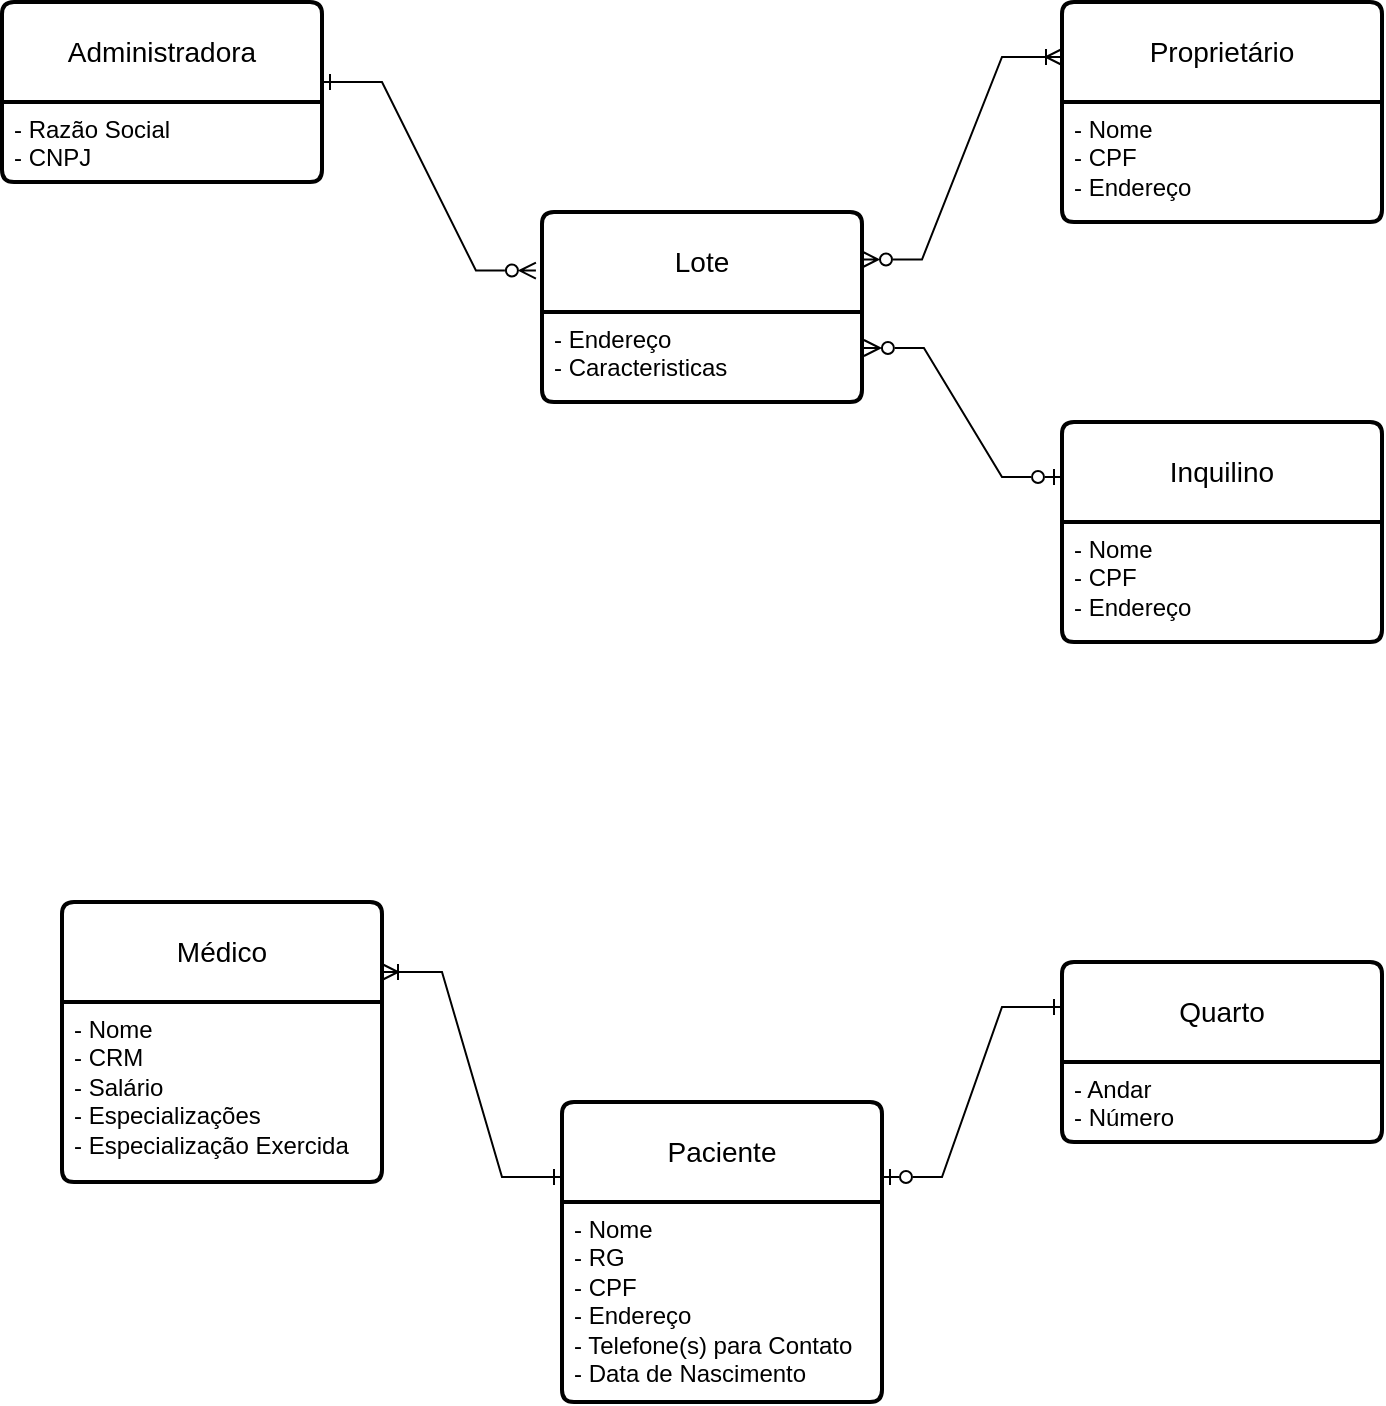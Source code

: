 <mxfile version="21.1.2" type="github">
  <diagram name="Página-1" id="Xd5rq1ed5FGLDgRt0UHT">
    <mxGraphModel dx="1257" dy="646" grid="1" gridSize="10" guides="1" tooltips="1" connect="1" arrows="1" fold="1" page="1" pageScale="1" pageWidth="827" pageHeight="1169" math="0" shadow="0">
      <root>
        <mxCell id="0" />
        <mxCell id="1" parent="0" />
        <mxCell id="jDHJwdDlQx3v_MVg6vnI-1" value="Administradora" style="swimlane;childLayout=stackLayout;horizontal=1;startSize=50;horizontalStack=0;rounded=1;fontSize=14;fontStyle=0;strokeWidth=2;resizeParent=0;resizeLast=1;shadow=0;dashed=0;align=center;arcSize=4;whiteSpace=wrap;html=1;" vertex="1" parent="1">
          <mxGeometry x="60" y="530" width="160" height="90" as="geometry" />
        </mxCell>
        <mxCell id="jDHJwdDlQx3v_MVg6vnI-2" value="- Razão Social&lt;br&gt;- CNPJ" style="align=left;strokeColor=none;fillColor=none;spacingLeft=4;fontSize=12;verticalAlign=top;resizable=0;rotatable=0;part=1;html=1;" vertex="1" parent="jDHJwdDlQx3v_MVg6vnI-1">
          <mxGeometry y="50" width="160" height="40" as="geometry" />
        </mxCell>
        <mxCell id="jDHJwdDlQx3v_MVg6vnI-3" value="Lote" style="swimlane;childLayout=stackLayout;horizontal=1;startSize=50;horizontalStack=0;rounded=1;fontSize=14;fontStyle=0;strokeWidth=2;resizeParent=0;resizeLast=1;shadow=0;dashed=0;align=center;arcSize=4;whiteSpace=wrap;html=1;" vertex="1" parent="1">
          <mxGeometry x="330" y="635" width="160" height="95" as="geometry" />
        </mxCell>
        <mxCell id="jDHJwdDlQx3v_MVg6vnI-4" value="- Endereço&lt;br&gt;- Caracteristicas" style="align=left;strokeColor=none;fillColor=none;spacingLeft=4;fontSize=12;verticalAlign=top;resizable=0;rotatable=0;part=1;html=1;" vertex="1" parent="jDHJwdDlQx3v_MVg6vnI-3">
          <mxGeometry y="50" width="160" height="45" as="geometry" />
        </mxCell>
        <mxCell id="jDHJwdDlQx3v_MVg6vnI-5" value="Proprietário" style="swimlane;childLayout=stackLayout;horizontal=1;startSize=50;horizontalStack=0;rounded=1;fontSize=14;fontStyle=0;strokeWidth=2;resizeParent=0;resizeLast=1;shadow=0;dashed=0;align=center;arcSize=4;whiteSpace=wrap;html=1;" vertex="1" parent="1">
          <mxGeometry x="590" y="530" width="160" height="110" as="geometry" />
        </mxCell>
        <mxCell id="jDHJwdDlQx3v_MVg6vnI-6" value="- Nome&lt;br&gt;- CPF&lt;br&gt;- Endereço" style="align=left;strokeColor=none;fillColor=none;spacingLeft=4;fontSize=12;verticalAlign=top;resizable=0;rotatable=0;part=1;html=1;" vertex="1" parent="jDHJwdDlQx3v_MVg6vnI-5">
          <mxGeometry y="50" width="160" height="60" as="geometry" />
        </mxCell>
        <mxCell id="jDHJwdDlQx3v_MVg6vnI-7" value="Inquilino" style="swimlane;childLayout=stackLayout;horizontal=1;startSize=50;horizontalStack=0;rounded=1;fontSize=14;fontStyle=0;strokeWidth=2;resizeParent=0;resizeLast=1;shadow=0;dashed=0;align=center;arcSize=4;whiteSpace=wrap;html=1;" vertex="1" parent="1">
          <mxGeometry x="590" y="740" width="160" height="110" as="geometry" />
        </mxCell>
        <mxCell id="jDHJwdDlQx3v_MVg6vnI-8" value="- Nome&lt;br style=&quot;border-color: var(--border-color);&quot;&gt;- CPF&lt;br style=&quot;border-color: var(--border-color);&quot;&gt;- Endereço" style="align=left;strokeColor=none;fillColor=none;spacingLeft=4;fontSize=12;verticalAlign=top;resizable=0;rotatable=0;part=1;html=1;" vertex="1" parent="jDHJwdDlQx3v_MVg6vnI-7">
          <mxGeometry y="50" width="160" height="60" as="geometry" />
        </mxCell>
        <mxCell id="jDHJwdDlQx3v_MVg6vnI-10" value="" style="edgeStyle=entityRelationEdgeStyle;fontSize=12;html=1;endArrow=ERzeroToMany;endFill=0;rounded=0;entryX=-0.019;entryY=0.308;entryDx=0;entryDy=0;entryPerimeter=0;startArrow=ERone;startFill=0;" edge="1" parent="1" target="jDHJwdDlQx3v_MVg6vnI-3">
          <mxGeometry width="100" height="100" relative="1" as="geometry">
            <mxPoint x="220" y="570" as="sourcePoint" />
            <mxPoint x="320" y="470" as="targetPoint" />
          </mxGeometry>
        </mxCell>
        <mxCell id="jDHJwdDlQx3v_MVg6vnI-12" value="" style="edgeStyle=entityRelationEdgeStyle;fontSize=12;html=1;endArrow=ERoneToMany;endFill=0;rounded=0;entryX=0;entryY=0.25;entryDx=0;entryDy=0;exitX=1;exitY=0.25;exitDx=0;exitDy=0;startArrow=ERzeroToMany;startFill=0;" edge="1" parent="1" source="jDHJwdDlQx3v_MVg6vnI-3" target="jDHJwdDlQx3v_MVg6vnI-5">
          <mxGeometry width="100" height="100" relative="1" as="geometry">
            <mxPoint x="430" y="750" as="sourcePoint" />
            <mxPoint x="530" y="650" as="targetPoint" />
          </mxGeometry>
        </mxCell>
        <mxCell id="jDHJwdDlQx3v_MVg6vnI-14" value="" style="edgeStyle=entityRelationEdgeStyle;fontSize=12;html=1;endArrow=ERzeroToOne;endFill=0;rounded=0;entryX=0;entryY=0.25;entryDx=0;entryDy=0;exitX=1.006;exitY=0.4;exitDx=0;exitDy=0;exitPerimeter=0;startArrow=ERzeroToMany;startFill=0;" edge="1" parent="1" source="jDHJwdDlQx3v_MVg6vnI-4" target="jDHJwdDlQx3v_MVg6vnI-7">
          <mxGeometry width="100" height="100" relative="1" as="geometry">
            <mxPoint x="410" y="770" as="sourcePoint" />
            <mxPoint x="510" y="670" as="targetPoint" />
          </mxGeometry>
        </mxCell>
        <mxCell id="jDHJwdDlQx3v_MVg6vnI-15" value="Médico" style="swimlane;childLayout=stackLayout;horizontal=1;startSize=50;horizontalStack=0;rounded=1;fontSize=14;fontStyle=0;strokeWidth=2;resizeParent=0;resizeLast=1;shadow=0;dashed=0;align=center;arcSize=4;whiteSpace=wrap;html=1;" vertex="1" parent="1">
          <mxGeometry x="90" y="980" width="160" height="140" as="geometry" />
        </mxCell>
        <mxCell id="jDHJwdDlQx3v_MVg6vnI-16" value="- Nome&lt;br&gt;- CRM&lt;br&gt;- Salário&lt;br&gt;- Especializações&lt;br&gt;- Especialização Exercida" style="align=left;strokeColor=none;fillColor=none;spacingLeft=4;fontSize=12;verticalAlign=top;resizable=0;rotatable=0;part=1;html=1;" vertex="1" parent="jDHJwdDlQx3v_MVg6vnI-15">
          <mxGeometry y="50" width="160" height="90" as="geometry" />
        </mxCell>
        <mxCell id="jDHJwdDlQx3v_MVg6vnI-18" value="Paciente" style="swimlane;childLayout=stackLayout;horizontal=1;startSize=50;horizontalStack=0;rounded=1;fontSize=14;fontStyle=0;strokeWidth=2;resizeParent=0;resizeLast=1;shadow=0;dashed=0;align=center;arcSize=4;whiteSpace=wrap;html=1;" vertex="1" parent="1">
          <mxGeometry x="340" y="1080" width="160" height="150" as="geometry" />
        </mxCell>
        <mxCell id="jDHJwdDlQx3v_MVg6vnI-19" value="- Nome&lt;br&gt;- RG&lt;br&gt;- CPF&lt;br&gt;- Endereço&lt;br&gt;- Telefone(s) para Contato&lt;br&gt;- Data de Nascimento" style="align=left;strokeColor=none;fillColor=none;spacingLeft=4;fontSize=12;verticalAlign=top;resizable=0;rotatable=0;part=1;html=1;" vertex="1" parent="jDHJwdDlQx3v_MVg6vnI-18">
          <mxGeometry y="50" width="160" height="100" as="geometry" />
        </mxCell>
        <mxCell id="jDHJwdDlQx3v_MVg6vnI-22" value="Quarto" style="swimlane;childLayout=stackLayout;horizontal=1;startSize=50;horizontalStack=0;rounded=1;fontSize=14;fontStyle=0;strokeWidth=2;resizeParent=0;resizeLast=1;shadow=0;dashed=0;align=center;arcSize=4;whiteSpace=wrap;html=1;" vertex="1" parent="1">
          <mxGeometry x="590" y="1010" width="160" height="90" as="geometry" />
        </mxCell>
        <mxCell id="jDHJwdDlQx3v_MVg6vnI-23" value="- Andar&lt;br&gt;- Número" style="align=left;strokeColor=none;fillColor=none;spacingLeft=4;fontSize=12;verticalAlign=top;resizable=0;rotatable=0;part=1;html=1;" vertex="1" parent="jDHJwdDlQx3v_MVg6vnI-22">
          <mxGeometry y="50" width="160" height="40" as="geometry" />
        </mxCell>
        <mxCell id="jDHJwdDlQx3v_MVg6vnI-24" value="" style="edgeStyle=entityRelationEdgeStyle;fontSize=12;html=1;endArrow=ERone;endFill=0;rounded=0;entryX=0;entryY=0.25;entryDx=0;entryDy=0;startArrow=ERoneToMany;startFill=0;exitX=1;exitY=0.25;exitDx=0;exitDy=0;" edge="1" parent="1" source="jDHJwdDlQx3v_MVg6vnI-15" target="jDHJwdDlQx3v_MVg6vnI-18">
          <mxGeometry width="100" height="100" relative="1" as="geometry">
            <mxPoint x="260" y="1030" as="sourcePoint" />
            <mxPoint x="360" y="930" as="targetPoint" />
          </mxGeometry>
        </mxCell>
        <mxCell id="jDHJwdDlQx3v_MVg6vnI-25" value="" style="edgeStyle=entityRelationEdgeStyle;fontSize=12;html=1;endArrow=ERone;endFill=0;rounded=0;exitX=1;exitY=0.25;exitDx=0;exitDy=0;entryX=0;entryY=0.25;entryDx=0;entryDy=0;startArrow=ERzeroToOne;startFill=0;" edge="1" parent="1" source="jDHJwdDlQx3v_MVg6vnI-18" target="jDHJwdDlQx3v_MVg6vnI-22">
          <mxGeometry width="100" height="100" relative="1" as="geometry">
            <mxPoint x="540" y="1240" as="sourcePoint" />
            <mxPoint x="610" y="1100" as="targetPoint" />
          </mxGeometry>
        </mxCell>
      </root>
    </mxGraphModel>
  </diagram>
</mxfile>
